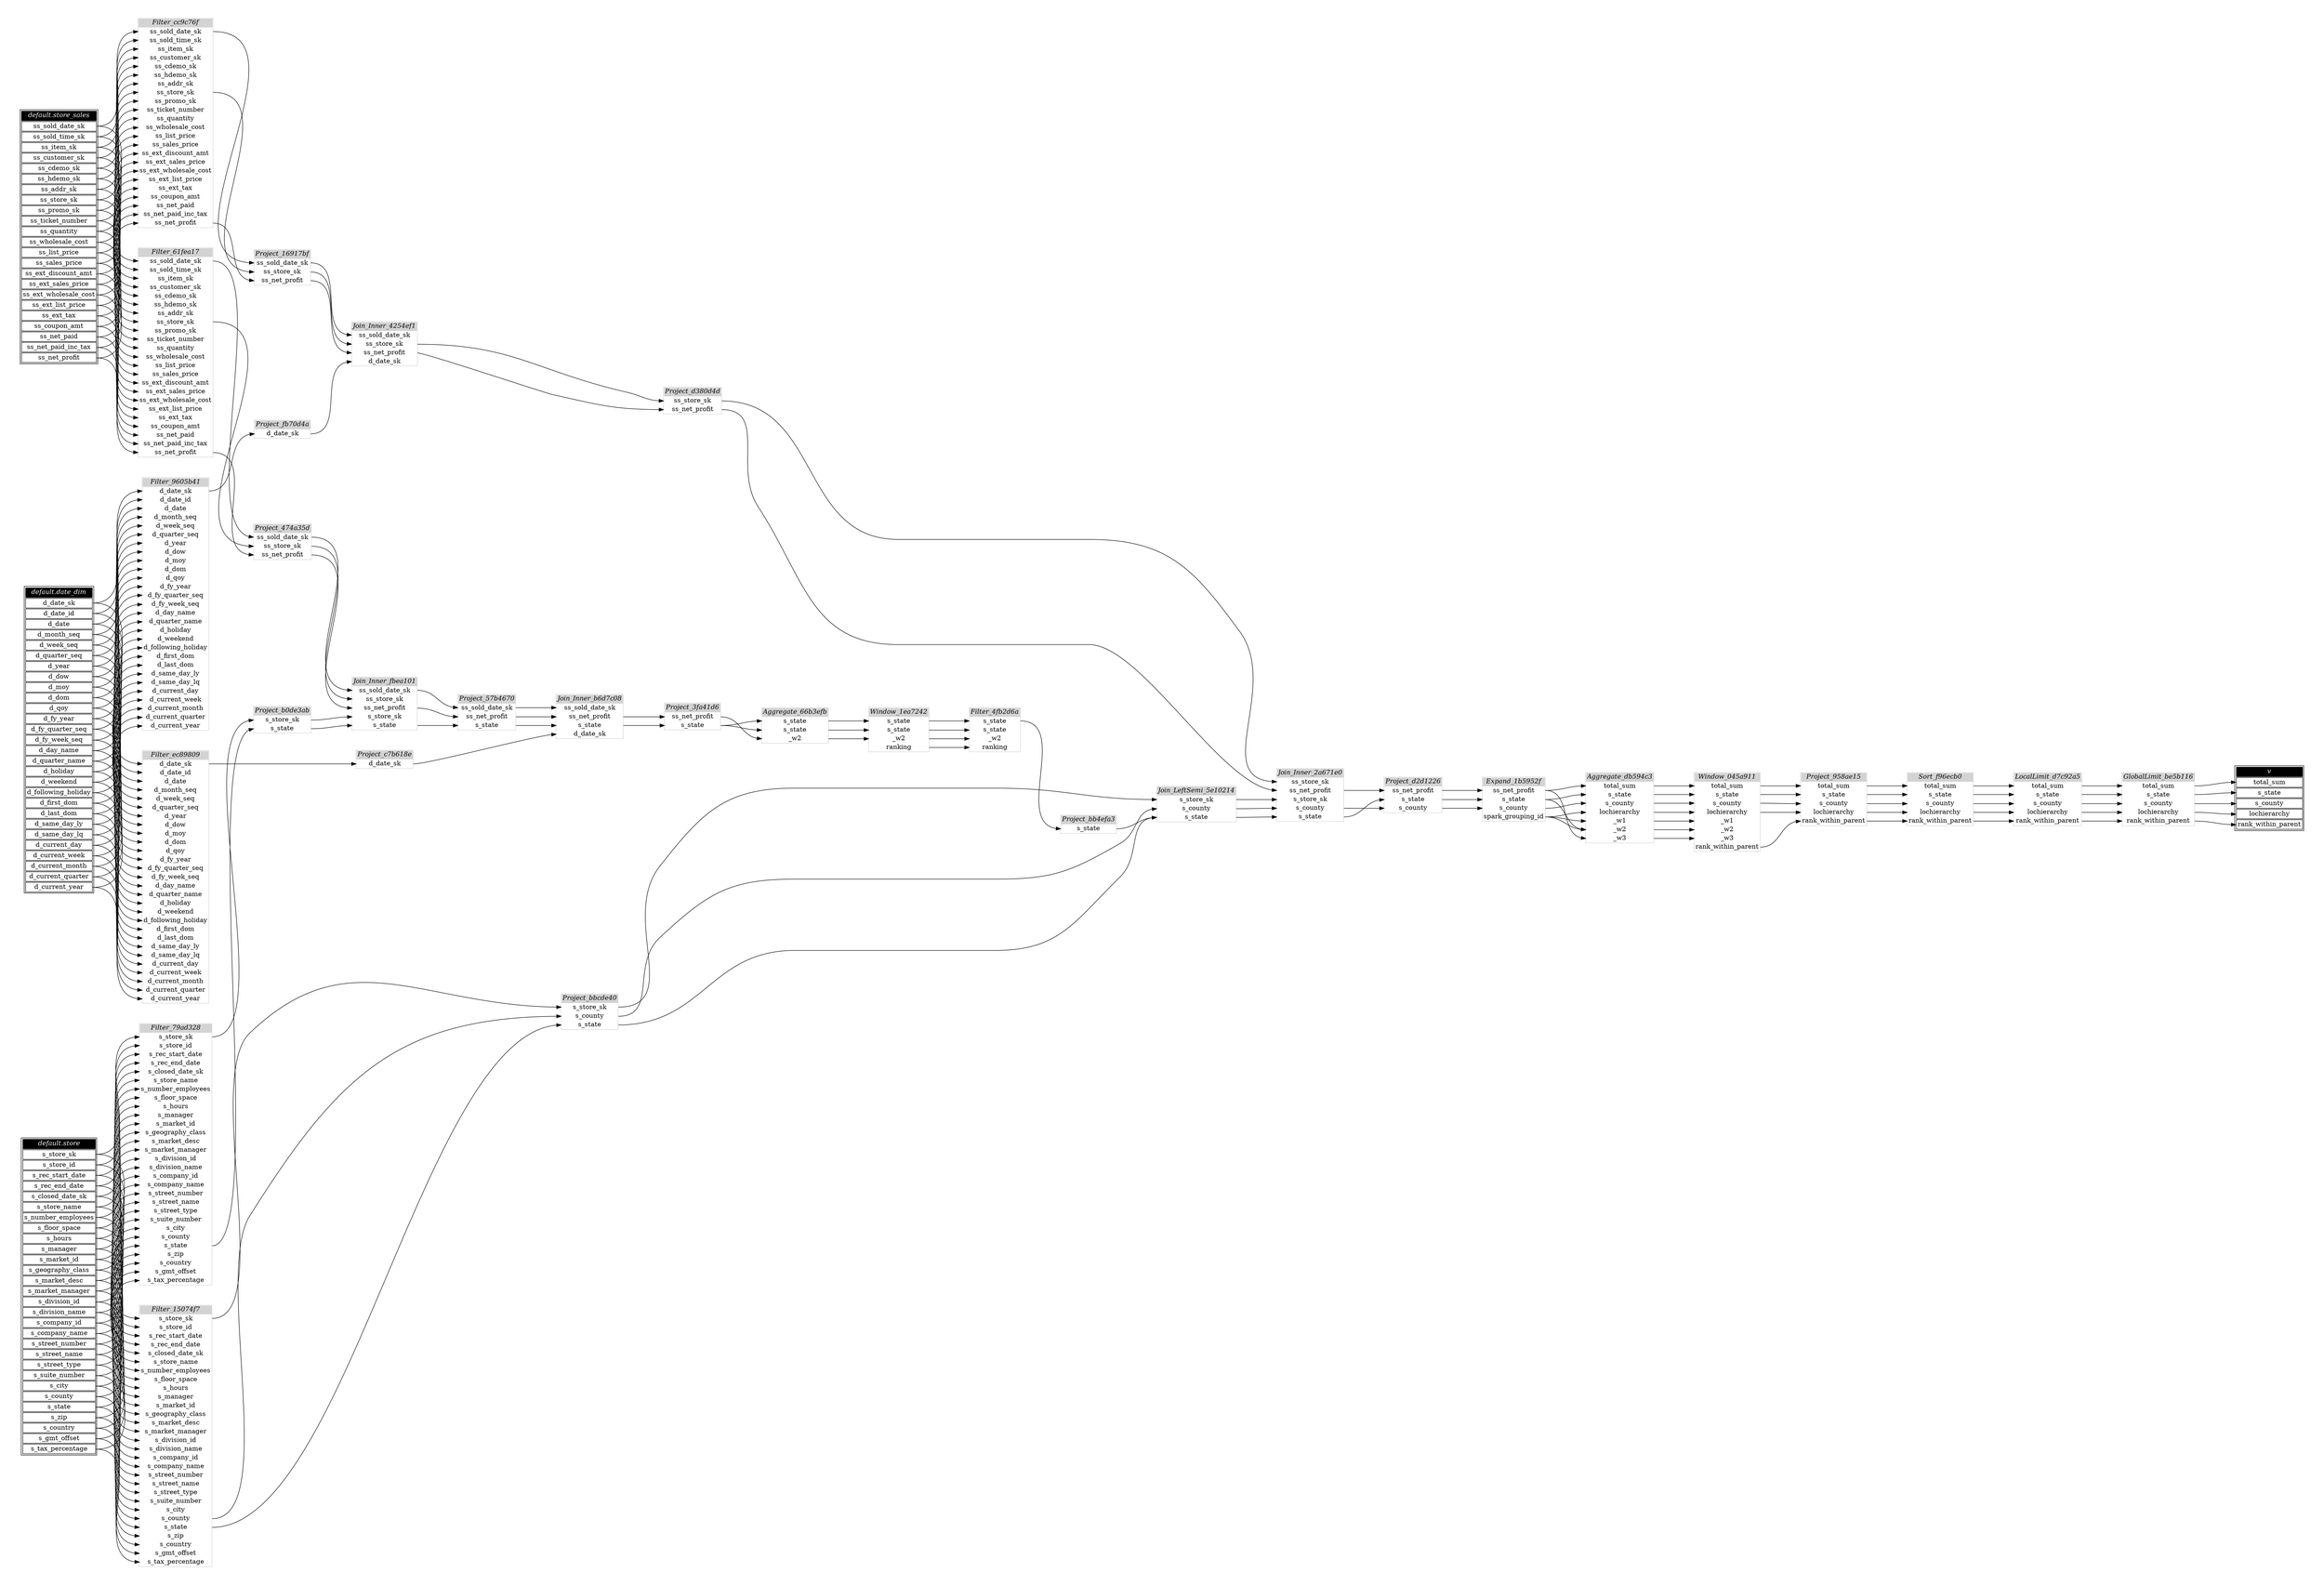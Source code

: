 // Automatically generated by TPCDSFlowTestSuite


digraph {
  graph [pad="0.5" nodesep="0.5" ranksep="1" fontname="Helvetica" rankdir=LR];
  node [shape=plaintext]

  
"Aggregate_66b3efb" [label=<
<table color="lightgray" border="1" cellborder="0" cellspacing="0">
  <tr><td bgcolor="lightgray" port="nodeName"><i>Aggregate_66b3efb</i></td></tr>
  <tr><td port="0">s_state</td></tr>
<tr><td port="1">s_state</td></tr>
<tr><td port="2">_w2</td></tr>
</table>>];
     

"Aggregate_db594c3" [label=<
<table color="lightgray" border="1" cellborder="0" cellspacing="0">
  <tr><td bgcolor="lightgray" port="nodeName"><i>Aggregate_db594c3</i></td></tr>
  <tr><td port="0">total_sum</td></tr>
<tr><td port="1">s_state</td></tr>
<tr><td port="2">s_county</td></tr>
<tr><td port="3">lochierarchy</td></tr>
<tr><td port="4">_w1</td></tr>
<tr><td port="5">_w2</td></tr>
<tr><td port="6">_w3</td></tr>
</table>>];
     

"Expand_1b5952f" [label=<
<table color="lightgray" border="1" cellborder="0" cellspacing="0">
  <tr><td bgcolor="lightgray" port="nodeName"><i>Expand_1b5952f</i></td></tr>
  <tr><td port="0">ss_net_profit</td></tr>
<tr><td port="1">s_state</td></tr>
<tr><td port="2">s_county</td></tr>
<tr><td port="3">spark_grouping_id</td></tr>
</table>>];
     

"Filter_15074f7" [label=<
<table color="lightgray" border="1" cellborder="0" cellspacing="0">
  <tr><td bgcolor="lightgray" port="nodeName"><i>Filter_15074f7</i></td></tr>
  <tr><td port="0">s_store_sk</td></tr>
<tr><td port="1">s_store_id</td></tr>
<tr><td port="2">s_rec_start_date</td></tr>
<tr><td port="3">s_rec_end_date</td></tr>
<tr><td port="4">s_closed_date_sk</td></tr>
<tr><td port="5">s_store_name</td></tr>
<tr><td port="6">s_number_employees</td></tr>
<tr><td port="7">s_floor_space</td></tr>
<tr><td port="8">s_hours</td></tr>
<tr><td port="9">s_manager</td></tr>
<tr><td port="10">s_market_id</td></tr>
<tr><td port="11">s_geography_class</td></tr>
<tr><td port="12">s_market_desc</td></tr>
<tr><td port="13">s_market_manager</td></tr>
<tr><td port="14">s_division_id</td></tr>
<tr><td port="15">s_division_name</td></tr>
<tr><td port="16">s_company_id</td></tr>
<tr><td port="17">s_company_name</td></tr>
<tr><td port="18">s_street_number</td></tr>
<tr><td port="19">s_street_name</td></tr>
<tr><td port="20">s_street_type</td></tr>
<tr><td port="21">s_suite_number</td></tr>
<tr><td port="22">s_city</td></tr>
<tr><td port="23">s_county</td></tr>
<tr><td port="24">s_state</td></tr>
<tr><td port="25">s_zip</td></tr>
<tr><td port="26">s_country</td></tr>
<tr><td port="27">s_gmt_offset</td></tr>
<tr><td port="28">s_tax_percentage</td></tr>
</table>>];
     

"Filter_4fb2d6a" [label=<
<table color="lightgray" border="1" cellborder="0" cellspacing="0">
  <tr><td bgcolor="lightgray" port="nodeName"><i>Filter_4fb2d6a</i></td></tr>
  <tr><td port="0">s_state</td></tr>
<tr><td port="1">s_state</td></tr>
<tr><td port="2">_w2</td></tr>
<tr><td port="3">ranking</td></tr>
</table>>];
     

"Filter_61fea17" [label=<
<table color="lightgray" border="1" cellborder="0" cellspacing="0">
  <tr><td bgcolor="lightgray" port="nodeName"><i>Filter_61fea17</i></td></tr>
  <tr><td port="0">ss_sold_date_sk</td></tr>
<tr><td port="1">ss_sold_time_sk</td></tr>
<tr><td port="2">ss_item_sk</td></tr>
<tr><td port="3">ss_customer_sk</td></tr>
<tr><td port="4">ss_cdemo_sk</td></tr>
<tr><td port="5">ss_hdemo_sk</td></tr>
<tr><td port="6">ss_addr_sk</td></tr>
<tr><td port="7">ss_store_sk</td></tr>
<tr><td port="8">ss_promo_sk</td></tr>
<tr><td port="9">ss_ticket_number</td></tr>
<tr><td port="10">ss_quantity</td></tr>
<tr><td port="11">ss_wholesale_cost</td></tr>
<tr><td port="12">ss_list_price</td></tr>
<tr><td port="13">ss_sales_price</td></tr>
<tr><td port="14">ss_ext_discount_amt</td></tr>
<tr><td port="15">ss_ext_sales_price</td></tr>
<tr><td port="16">ss_ext_wholesale_cost</td></tr>
<tr><td port="17">ss_ext_list_price</td></tr>
<tr><td port="18">ss_ext_tax</td></tr>
<tr><td port="19">ss_coupon_amt</td></tr>
<tr><td port="20">ss_net_paid</td></tr>
<tr><td port="21">ss_net_paid_inc_tax</td></tr>
<tr><td port="22">ss_net_profit</td></tr>
</table>>];
     

"Filter_79ad328" [label=<
<table color="lightgray" border="1" cellborder="0" cellspacing="0">
  <tr><td bgcolor="lightgray" port="nodeName"><i>Filter_79ad328</i></td></tr>
  <tr><td port="0">s_store_sk</td></tr>
<tr><td port="1">s_store_id</td></tr>
<tr><td port="2">s_rec_start_date</td></tr>
<tr><td port="3">s_rec_end_date</td></tr>
<tr><td port="4">s_closed_date_sk</td></tr>
<tr><td port="5">s_store_name</td></tr>
<tr><td port="6">s_number_employees</td></tr>
<tr><td port="7">s_floor_space</td></tr>
<tr><td port="8">s_hours</td></tr>
<tr><td port="9">s_manager</td></tr>
<tr><td port="10">s_market_id</td></tr>
<tr><td port="11">s_geography_class</td></tr>
<tr><td port="12">s_market_desc</td></tr>
<tr><td port="13">s_market_manager</td></tr>
<tr><td port="14">s_division_id</td></tr>
<tr><td port="15">s_division_name</td></tr>
<tr><td port="16">s_company_id</td></tr>
<tr><td port="17">s_company_name</td></tr>
<tr><td port="18">s_street_number</td></tr>
<tr><td port="19">s_street_name</td></tr>
<tr><td port="20">s_street_type</td></tr>
<tr><td port="21">s_suite_number</td></tr>
<tr><td port="22">s_city</td></tr>
<tr><td port="23">s_county</td></tr>
<tr><td port="24">s_state</td></tr>
<tr><td port="25">s_zip</td></tr>
<tr><td port="26">s_country</td></tr>
<tr><td port="27">s_gmt_offset</td></tr>
<tr><td port="28">s_tax_percentage</td></tr>
</table>>];
     

"Filter_9605b41" [label=<
<table color="lightgray" border="1" cellborder="0" cellspacing="0">
  <tr><td bgcolor="lightgray" port="nodeName"><i>Filter_9605b41</i></td></tr>
  <tr><td port="0">d_date_sk</td></tr>
<tr><td port="1">d_date_id</td></tr>
<tr><td port="2">d_date</td></tr>
<tr><td port="3">d_month_seq</td></tr>
<tr><td port="4">d_week_seq</td></tr>
<tr><td port="5">d_quarter_seq</td></tr>
<tr><td port="6">d_year</td></tr>
<tr><td port="7">d_dow</td></tr>
<tr><td port="8">d_moy</td></tr>
<tr><td port="9">d_dom</td></tr>
<tr><td port="10">d_qoy</td></tr>
<tr><td port="11">d_fy_year</td></tr>
<tr><td port="12">d_fy_quarter_seq</td></tr>
<tr><td port="13">d_fy_week_seq</td></tr>
<tr><td port="14">d_day_name</td></tr>
<tr><td port="15">d_quarter_name</td></tr>
<tr><td port="16">d_holiday</td></tr>
<tr><td port="17">d_weekend</td></tr>
<tr><td port="18">d_following_holiday</td></tr>
<tr><td port="19">d_first_dom</td></tr>
<tr><td port="20">d_last_dom</td></tr>
<tr><td port="21">d_same_day_ly</td></tr>
<tr><td port="22">d_same_day_lq</td></tr>
<tr><td port="23">d_current_day</td></tr>
<tr><td port="24">d_current_week</td></tr>
<tr><td port="25">d_current_month</td></tr>
<tr><td port="26">d_current_quarter</td></tr>
<tr><td port="27">d_current_year</td></tr>
</table>>];
     

"Filter_cc9c76f" [label=<
<table color="lightgray" border="1" cellborder="0" cellspacing="0">
  <tr><td bgcolor="lightgray" port="nodeName"><i>Filter_cc9c76f</i></td></tr>
  <tr><td port="0">ss_sold_date_sk</td></tr>
<tr><td port="1">ss_sold_time_sk</td></tr>
<tr><td port="2">ss_item_sk</td></tr>
<tr><td port="3">ss_customer_sk</td></tr>
<tr><td port="4">ss_cdemo_sk</td></tr>
<tr><td port="5">ss_hdemo_sk</td></tr>
<tr><td port="6">ss_addr_sk</td></tr>
<tr><td port="7">ss_store_sk</td></tr>
<tr><td port="8">ss_promo_sk</td></tr>
<tr><td port="9">ss_ticket_number</td></tr>
<tr><td port="10">ss_quantity</td></tr>
<tr><td port="11">ss_wholesale_cost</td></tr>
<tr><td port="12">ss_list_price</td></tr>
<tr><td port="13">ss_sales_price</td></tr>
<tr><td port="14">ss_ext_discount_amt</td></tr>
<tr><td port="15">ss_ext_sales_price</td></tr>
<tr><td port="16">ss_ext_wholesale_cost</td></tr>
<tr><td port="17">ss_ext_list_price</td></tr>
<tr><td port="18">ss_ext_tax</td></tr>
<tr><td port="19">ss_coupon_amt</td></tr>
<tr><td port="20">ss_net_paid</td></tr>
<tr><td port="21">ss_net_paid_inc_tax</td></tr>
<tr><td port="22">ss_net_profit</td></tr>
</table>>];
     

"Filter_ec89809" [label=<
<table color="lightgray" border="1" cellborder="0" cellspacing="0">
  <tr><td bgcolor="lightgray" port="nodeName"><i>Filter_ec89809</i></td></tr>
  <tr><td port="0">d_date_sk</td></tr>
<tr><td port="1">d_date_id</td></tr>
<tr><td port="2">d_date</td></tr>
<tr><td port="3">d_month_seq</td></tr>
<tr><td port="4">d_week_seq</td></tr>
<tr><td port="5">d_quarter_seq</td></tr>
<tr><td port="6">d_year</td></tr>
<tr><td port="7">d_dow</td></tr>
<tr><td port="8">d_moy</td></tr>
<tr><td port="9">d_dom</td></tr>
<tr><td port="10">d_qoy</td></tr>
<tr><td port="11">d_fy_year</td></tr>
<tr><td port="12">d_fy_quarter_seq</td></tr>
<tr><td port="13">d_fy_week_seq</td></tr>
<tr><td port="14">d_day_name</td></tr>
<tr><td port="15">d_quarter_name</td></tr>
<tr><td port="16">d_holiday</td></tr>
<tr><td port="17">d_weekend</td></tr>
<tr><td port="18">d_following_holiday</td></tr>
<tr><td port="19">d_first_dom</td></tr>
<tr><td port="20">d_last_dom</td></tr>
<tr><td port="21">d_same_day_ly</td></tr>
<tr><td port="22">d_same_day_lq</td></tr>
<tr><td port="23">d_current_day</td></tr>
<tr><td port="24">d_current_week</td></tr>
<tr><td port="25">d_current_month</td></tr>
<tr><td port="26">d_current_quarter</td></tr>
<tr><td port="27">d_current_year</td></tr>
</table>>];
     

"GlobalLimit_be5b116" [label=<
<table color="lightgray" border="1" cellborder="0" cellspacing="0">
  <tr><td bgcolor="lightgray" port="nodeName"><i>GlobalLimit_be5b116</i></td></tr>
  <tr><td port="0">total_sum</td></tr>
<tr><td port="1">s_state</td></tr>
<tr><td port="2">s_county</td></tr>
<tr><td port="3">lochierarchy</td></tr>
<tr><td port="4">rank_within_parent</td></tr>
</table>>];
     

"Join_Inner_2a671e0" [label=<
<table color="lightgray" border="1" cellborder="0" cellspacing="0">
  <tr><td bgcolor="lightgray" port="nodeName"><i>Join_Inner_2a671e0</i></td></tr>
  <tr><td port="0">ss_store_sk</td></tr>
<tr><td port="1">ss_net_profit</td></tr>
<tr><td port="2">s_store_sk</td></tr>
<tr><td port="3">s_county</td></tr>
<tr><td port="4">s_state</td></tr>
</table>>];
     

"Join_Inner_4254ef1" [label=<
<table color="lightgray" border="1" cellborder="0" cellspacing="0">
  <tr><td bgcolor="lightgray" port="nodeName"><i>Join_Inner_4254ef1</i></td></tr>
  <tr><td port="0">ss_sold_date_sk</td></tr>
<tr><td port="1">ss_store_sk</td></tr>
<tr><td port="2">ss_net_profit</td></tr>
<tr><td port="3">d_date_sk</td></tr>
</table>>];
     

"Join_Inner_b6d7c08" [label=<
<table color="lightgray" border="1" cellborder="0" cellspacing="0">
  <tr><td bgcolor="lightgray" port="nodeName"><i>Join_Inner_b6d7c08</i></td></tr>
  <tr><td port="0">ss_sold_date_sk</td></tr>
<tr><td port="1">ss_net_profit</td></tr>
<tr><td port="2">s_state</td></tr>
<tr><td port="3">d_date_sk</td></tr>
</table>>];
     

"Join_Inner_fbea101" [label=<
<table color="lightgray" border="1" cellborder="0" cellspacing="0">
  <tr><td bgcolor="lightgray" port="nodeName"><i>Join_Inner_fbea101</i></td></tr>
  <tr><td port="0">ss_sold_date_sk</td></tr>
<tr><td port="1">ss_store_sk</td></tr>
<tr><td port="2">ss_net_profit</td></tr>
<tr><td port="3">s_store_sk</td></tr>
<tr><td port="4">s_state</td></tr>
</table>>];
     

"Join_LeftSemi_5e10214" [label=<
<table color="lightgray" border="1" cellborder="0" cellspacing="0">
  <tr><td bgcolor="lightgray" port="nodeName"><i>Join_LeftSemi_5e10214</i></td></tr>
  <tr><td port="0">s_store_sk</td></tr>
<tr><td port="1">s_county</td></tr>
<tr><td port="2">s_state</td></tr>
</table>>];
     

"LocalLimit_d7c92a5" [label=<
<table color="lightgray" border="1" cellborder="0" cellspacing="0">
  <tr><td bgcolor="lightgray" port="nodeName"><i>LocalLimit_d7c92a5</i></td></tr>
  <tr><td port="0">total_sum</td></tr>
<tr><td port="1">s_state</td></tr>
<tr><td port="2">s_county</td></tr>
<tr><td port="3">lochierarchy</td></tr>
<tr><td port="4">rank_within_parent</td></tr>
</table>>];
     

"Project_16917bf" [label=<
<table color="lightgray" border="1" cellborder="0" cellspacing="0">
  <tr><td bgcolor="lightgray" port="nodeName"><i>Project_16917bf</i></td></tr>
  <tr><td port="0">ss_sold_date_sk</td></tr>
<tr><td port="1">ss_store_sk</td></tr>
<tr><td port="2">ss_net_profit</td></tr>
</table>>];
     

"Project_3fa41d6" [label=<
<table color="lightgray" border="1" cellborder="0" cellspacing="0">
  <tr><td bgcolor="lightgray" port="nodeName"><i>Project_3fa41d6</i></td></tr>
  <tr><td port="0">ss_net_profit</td></tr>
<tr><td port="1">s_state</td></tr>
</table>>];
     

"Project_474a35d" [label=<
<table color="lightgray" border="1" cellborder="0" cellspacing="0">
  <tr><td bgcolor="lightgray" port="nodeName"><i>Project_474a35d</i></td></tr>
  <tr><td port="0">ss_sold_date_sk</td></tr>
<tr><td port="1">ss_store_sk</td></tr>
<tr><td port="2">ss_net_profit</td></tr>
</table>>];
     

"Project_57b4670" [label=<
<table color="lightgray" border="1" cellborder="0" cellspacing="0">
  <tr><td bgcolor="lightgray" port="nodeName"><i>Project_57b4670</i></td></tr>
  <tr><td port="0">ss_sold_date_sk</td></tr>
<tr><td port="1">ss_net_profit</td></tr>
<tr><td port="2">s_state</td></tr>
</table>>];
     

"Project_958ae15" [label=<
<table color="lightgray" border="1" cellborder="0" cellspacing="0">
  <tr><td bgcolor="lightgray" port="nodeName"><i>Project_958ae15</i></td></tr>
  <tr><td port="0">total_sum</td></tr>
<tr><td port="1">s_state</td></tr>
<tr><td port="2">s_county</td></tr>
<tr><td port="3">lochierarchy</td></tr>
<tr><td port="4">rank_within_parent</td></tr>
</table>>];
     

"Project_b0de3ab" [label=<
<table color="lightgray" border="1" cellborder="0" cellspacing="0">
  <tr><td bgcolor="lightgray" port="nodeName"><i>Project_b0de3ab</i></td></tr>
  <tr><td port="0">s_store_sk</td></tr>
<tr><td port="1">s_state</td></tr>
</table>>];
     

"Project_bb4efa3" [label=<
<table color="lightgray" border="1" cellborder="0" cellspacing="0">
  <tr><td bgcolor="lightgray" port="nodeName"><i>Project_bb4efa3</i></td></tr>
  <tr><td port="0">s_state</td></tr>
</table>>];
     

"Project_bbcde40" [label=<
<table color="lightgray" border="1" cellborder="0" cellspacing="0">
  <tr><td bgcolor="lightgray" port="nodeName"><i>Project_bbcde40</i></td></tr>
  <tr><td port="0">s_store_sk</td></tr>
<tr><td port="1">s_county</td></tr>
<tr><td port="2">s_state</td></tr>
</table>>];
     

"Project_c7b618e" [label=<
<table color="lightgray" border="1" cellborder="0" cellspacing="0">
  <tr><td bgcolor="lightgray" port="nodeName"><i>Project_c7b618e</i></td></tr>
  <tr><td port="0">d_date_sk</td></tr>
</table>>];
     

"Project_d2d1226" [label=<
<table color="lightgray" border="1" cellborder="0" cellspacing="0">
  <tr><td bgcolor="lightgray" port="nodeName"><i>Project_d2d1226</i></td></tr>
  <tr><td port="0">ss_net_profit</td></tr>
<tr><td port="1">s_state</td></tr>
<tr><td port="2">s_county</td></tr>
</table>>];
     

"Project_d380d4d" [label=<
<table color="lightgray" border="1" cellborder="0" cellspacing="0">
  <tr><td bgcolor="lightgray" port="nodeName"><i>Project_d380d4d</i></td></tr>
  <tr><td port="0">ss_store_sk</td></tr>
<tr><td port="1">ss_net_profit</td></tr>
</table>>];
     

"Project_fb70d4a" [label=<
<table color="lightgray" border="1" cellborder="0" cellspacing="0">
  <tr><td bgcolor="lightgray" port="nodeName"><i>Project_fb70d4a</i></td></tr>
  <tr><td port="0">d_date_sk</td></tr>
</table>>];
     

"Sort_f96ecb0" [label=<
<table color="lightgray" border="1" cellborder="0" cellspacing="0">
  <tr><td bgcolor="lightgray" port="nodeName"><i>Sort_f96ecb0</i></td></tr>
  <tr><td port="0">total_sum</td></tr>
<tr><td port="1">s_state</td></tr>
<tr><td port="2">s_county</td></tr>
<tr><td port="3">lochierarchy</td></tr>
<tr><td port="4">rank_within_parent</td></tr>
</table>>];
     

"Window_045a911" [label=<
<table color="lightgray" border="1" cellborder="0" cellspacing="0">
  <tr><td bgcolor="lightgray" port="nodeName"><i>Window_045a911</i></td></tr>
  <tr><td port="0">total_sum</td></tr>
<tr><td port="1">s_state</td></tr>
<tr><td port="2">s_county</td></tr>
<tr><td port="3">lochierarchy</td></tr>
<tr><td port="4">_w1</td></tr>
<tr><td port="5">_w2</td></tr>
<tr><td port="6">_w3</td></tr>
<tr><td port="7">rank_within_parent</td></tr>
</table>>];
     

"Window_1ea7242" [label=<
<table color="lightgray" border="1" cellborder="0" cellspacing="0">
  <tr><td bgcolor="lightgray" port="nodeName"><i>Window_1ea7242</i></td></tr>
  <tr><td port="0">s_state</td></tr>
<tr><td port="1">s_state</td></tr>
<tr><td port="2">_w2</td></tr>
<tr><td port="3">ranking</td></tr>
</table>>];
     

"default.date_dim" [color="black" label=<
<table>
  <tr><td bgcolor="black" port="nodeName"><i><font color="white">default.date_dim</font></i></td></tr>
  <tr><td port="0">d_date_sk</td></tr>
<tr><td port="1">d_date_id</td></tr>
<tr><td port="2">d_date</td></tr>
<tr><td port="3">d_month_seq</td></tr>
<tr><td port="4">d_week_seq</td></tr>
<tr><td port="5">d_quarter_seq</td></tr>
<tr><td port="6">d_year</td></tr>
<tr><td port="7">d_dow</td></tr>
<tr><td port="8">d_moy</td></tr>
<tr><td port="9">d_dom</td></tr>
<tr><td port="10">d_qoy</td></tr>
<tr><td port="11">d_fy_year</td></tr>
<tr><td port="12">d_fy_quarter_seq</td></tr>
<tr><td port="13">d_fy_week_seq</td></tr>
<tr><td port="14">d_day_name</td></tr>
<tr><td port="15">d_quarter_name</td></tr>
<tr><td port="16">d_holiday</td></tr>
<tr><td port="17">d_weekend</td></tr>
<tr><td port="18">d_following_holiday</td></tr>
<tr><td port="19">d_first_dom</td></tr>
<tr><td port="20">d_last_dom</td></tr>
<tr><td port="21">d_same_day_ly</td></tr>
<tr><td port="22">d_same_day_lq</td></tr>
<tr><td port="23">d_current_day</td></tr>
<tr><td port="24">d_current_week</td></tr>
<tr><td port="25">d_current_month</td></tr>
<tr><td port="26">d_current_quarter</td></tr>
<tr><td port="27">d_current_year</td></tr>
</table>>];
     

"default.store" [color="black" label=<
<table>
  <tr><td bgcolor="black" port="nodeName"><i><font color="white">default.store</font></i></td></tr>
  <tr><td port="0">s_store_sk</td></tr>
<tr><td port="1">s_store_id</td></tr>
<tr><td port="2">s_rec_start_date</td></tr>
<tr><td port="3">s_rec_end_date</td></tr>
<tr><td port="4">s_closed_date_sk</td></tr>
<tr><td port="5">s_store_name</td></tr>
<tr><td port="6">s_number_employees</td></tr>
<tr><td port="7">s_floor_space</td></tr>
<tr><td port="8">s_hours</td></tr>
<tr><td port="9">s_manager</td></tr>
<tr><td port="10">s_market_id</td></tr>
<tr><td port="11">s_geography_class</td></tr>
<tr><td port="12">s_market_desc</td></tr>
<tr><td port="13">s_market_manager</td></tr>
<tr><td port="14">s_division_id</td></tr>
<tr><td port="15">s_division_name</td></tr>
<tr><td port="16">s_company_id</td></tr>
<tr><td port="17">s_company_name</td></tr>
<tr><td port="18">s_street_number</td></tr>
<tr><td port="19">s_street_name</td></tr>
<tr><td port="20">s_street_type</td></tr>
<tr><td port="21">s_suite_number</td></tr>
<tr><td port="22">s_city</td></tr>
<tr><td port="23">s_county</td></tr>
<tr><td port="24">s_state</td></tr>
<tr><td port="25">s_zip</td></tr>
<tr><td port="26">s_country</td></tr>
<tr><td port="27">s_gmt_offset</td></tr>
<tr><td port="28">s_tax_percentage</td></tr>
</table>>];
     

"default.store_sales" [color="black" label=<
<table>
  <tr><td bgcolor="black" port="nodeName"><i><font color="white">default.store_sales</font></i></td></tr>
  <tr><td port="0">ss_sold_date_sk</td></tr>
<tr><td port="1">ss_sold_time_sk</td></tr>
<tr><td port="2">ss_item_sk</td></tr>
<tr><td port="3">ss_customer_sk</td></tr>
<tr><td port="4">ss_cdemo_sk</td></tr>
<tr><td port="5">ss_hdemo_sk</td></tr>
<tr><td port="6">ss_addr_sk</td></tr>
<tr><td port="7">ss_store_sk</td></tr>
<tr><td port="8">ss_promo_sk</td></tr>
<tr><td port="9">ss_ticket_number</td></tr>
<tr><td port="10">ss_quantity</td></tr>
<tr><td port="11">ss_wholesale_cost</td></tr>
<tr><td port="12">ss_list_price</td></tr>
<tr><td port="13">ss_sales_price</td></tr>
<tr><td port="14">ss_ext_discount_amt</td></tr>
<tr><td port="15">ss_ext_sales_price</td></tr>
<tr><td port="16">ss_ext_wholesale_cost</td></tr>
<tr><td port="17">ss_ext_list_price</td></tr>
<tr><td port="18">ss_ext_tax</td></tr>
<tr><td port="19">ss_coupon_amt</td></tr>
<tr><td port="20">ss_net_paid</td></tr>
<tr><td port="21">ss_net_paid_inc_tax</td></tr>
<tr><td port="22">ss_net_profit</td></tr>
</table>>];
     

"v" [color="black" label=<
<table>
  <tr><td bgcolor="black" port="nodeName"><i><font color="white">v</font></i></td></tr>
  <tr><td port="0">total_sum</td></tr>
<tr><td port="1">s_state</td></tr>
<tr><td port="2">s_county</td></tr>
<tr><td port="3">lochierarchy</td></tr>
<tr><td port="4">rank_within_parent</td></tr>
</table>>];
     
  "Aggregate_66b3efb":0 -> "Window_1ea7242":0;
"Aggregate_66b3efb":1 -> "Window_1ea7242":1;
"Aggregate_66b3efb":2 -> "Window_1ea7242":2;
"Aggregate_db594c3":0 -> "Window_045a911":0;
"Aggregate_db594c3":1 -> "Window_045a911":1;
"Aggregate_db594c3":2 -> "Window_045a911":2;
"Aggregate_db594c3":3 -> "Window_045a911":3;
"Aggregate_db594c3":4 -> "Window_045a911":4;
"Aggregate_db594c3":5 -> "Window_045a911":5;
"Aggregate_db594c3":6 -> "Window_045a911":6;
"Expand_1b5952f":0 -> "Aggregate_db594c3":0;
"Expand_1b5952f":0 -> "Aggregate_db594c3":6;
"Expand_1b5952f":1 -> "Aggregate_db594c3":1;
"Expand_1b5952f":1 -> "Aggregate_db594c3":5;
"Expand_1b5952f":2 -> "Aggregate_db594c3":2;
"Expand_1b5952f":3 -> "Aggregate_db594c3":3;
"Expand_1b5952f":3 -> "Aggregate_db594c3":4;
"Expand_1b5952f":3 -> "Aggregate_db594c3":5;
"Filter_15074f7":0 -> "Project_bbcde40":0;
"Filter_15074f7":23 -> "Project_bbcde40":1;
"Filter_15074f7":24 -> "Project_bbcde40":2;
"Filter_4fb2d6a":0 -> "Project_bb4efa3":0;
"Filter_61fea17":0 -> "Project_474a35d":0;
"Filter_61fea17":22 -> "Project_474a35d":2;
"Filter_61fea17":7 -> "Project_474a35d":1;
"Filter_79ad328":0 -> "Project_b0de3ab":0;
"Filter_79ad328":24 -> "Project_b0de3ab":1;
"Filter_9605b41":0 -> "Project_fb70d4a":0;
"Filter_cc9c76f":0 -> "Project_16917bf":0;
"Filter_cc9c76f":22 -> "Project_16917bf":2;
"Filter_cc9c76f":7 -> "Project_16917bf":1;
"Filter_ec89809":0 -> "Project_c7b618e":0;
"GlobalLimit_be5b116":0 -> "v":0;
"GlobalLimit_be5b116":1 -> "v":1;
"GlobalLimit_be5b116":2 -> "v":2;
"GlobalLimit_be5b116":3 -> "v":3;
"GlobalLimit_be5b116":4 -> "v":4;
"Join_Inner_2a671e0":1 -> "Project_d2d1226":0;
"Join_Inner_2a671e0":3 -> "Project_d2d1226":2;
"Join_Inner_2a671e0":4 -> "Project_d2d1226":1;
"Join_Inner_4254ef1":1 -> "Project_d380d4d":0;
"Join_Inner_4254ef1":2 -> "Project_d380d4d":1;
"Join_Inner_b6d7c08":1 -> "Project_3fa41d6":0;
"Join_Inner_b6d7c08":2 -> "Project_3fa41d6":1;
"Join_Inner_fbea101":0 -> "Project_57b4670":0;
"Join_Inner_fbea101":2 -> "Project_57b4670":1;
"Join_Inner_fbea101":4 -> "Project_57b4670":2;
"Join_LeftSemi_5e10214":0 -> "Join_Inner_2a671e0":2;
"Join_LeftSemi_5e10214":1 -> "Join_Inner_2a671e0":3;
"Join_LeftSemi_5e10214":2 -> "Join_Inner_2a671e0":4;
"LocalLimit_d7c92a5":0 -> "GlobalLimit_be5b116":0;
"LocalLimit_d7c92a5":1 -> "GlobalLimit_be5b116":1;
"LocalLimit_d7c92a5":2 -> "GlobalLimit_be5b116":2;
"LocalLimit_d7c92a5":3 -> "GlobalLimit_be5b116":3;
"LocalLimit_d7c92a5":4 -> "GlobalLimit_be5b116":4;
"Project_16917bf":0 -> "Join_Inner_4254ef1":0;
"Project_16917bf":1 -> "Join_Inner_4254ef1":1;
"Project_16917bf":2 -> "Join_Inner_4254ef1":2;
"Project_3fa41d6":0 -> "Aggregate_66b3efb":2;
"Project_3fa41d6":1 -> "Aggregate_66b3efb":0;
"Project_3fa41d6":1 -> "Aggregate_66b3efb":1;
"Project_474a35d":0 -> "Join_Inner_fbea101":0;
"Project_474a35d":1 -> "Join_Inner_fbea101":1;
"Project_474a35d":2 -> "Join_Inner_fbea101":2;
"Project_57b4670":0 -> "Join_Inner_b6d7c08":0;
"Project_57b4670":1 -> "Join_Inner_b6d7c08":1;
"Project_57b4670":2 -> "Join_Inner_b6d7c08":2;
"Project_958ae15":0 -> "Sort_f96ecb0":0;
"Project_958ae15":1 -> "Sort_f96ecb0":1;
"Project_958ae15":2 -> "Sort_f96ecb0":2;
"Project_958ae15":3 -> "Sort_f96ecb0":3;
"Project_958ae15":4 -> "Sort_f96ecb0":4;
"Project_b0de3ab":0 -> "Join_Inner_fbea101":3;
"Project_b0de3ab":1 -> "Join_Inner_fbea101":4;
"Project_bb4efa3":0 -> "Join_LeftSemi_5e10214":2;
"Project_bbcde40":0 -> "Join_LeftSemi_5e10214":0;
"Project_bbcde40":1 -> "Join_LeftSemi_5e10214":1;
"Project_bbcde40":2 -> "Join_LeftSemi_5e10214":2;
"Project_c7b618e":0 -> "Join_Inner_b6d7c08":3;
"Project_d2d1226":0 -> "Expand_1b5952f":0;
"Project_d2d1226":1 -> "Expand_1b5952f":1;
"Project_d2d1226":2 -> "Expand_1b5952f":2;
"Project_d380d4d":0 -> "Join_Inner_2a671e0":0;
"Project_d380d4d":1 -> "Join_Inner_2a671e0":1;
"Project_fb70d4a":0 -> "Join_Inner_4254ef1":3;
"Sort_f96ecb0":0 -> "LocalLimit_d7c92a5":0;
"Sort_f96ecb0":1 -> "LocalLimit_d7c92a5":1;
"Sort_f96ecb0":2 -> "LocalLimit_d7c92a5":2;
"Sort_f96ecb0":3 -> "LocalLimit_d7c92a5":3;
"Sort_f96ecb0":4 -> "LocalLimit_d7c92a5":4;
"Window_045a911":0 -> "Project_958ae15":0;
"Window_045a911":1 -> "Project_958ae15":1;
"Window_045a911":2 -> "Project_958ae15":2;
"Window_045a911":3 -> "Project_958ae15":3;
"Window_045a911":7 -> "Project_958ae15":4;
"Window_1ea7242":0 -> "Filter_4fb2d6a":0;
"Window_1ea7242":1 -> "Filter_4fb2d6a":1;
"Window_1ea7242":2 -> "Filter_4fb2d6a":2;
"Window_1ea7242":3 -> "Filter_4fb2d6a":3;
"default.date_dim":0 -> "Filter_9605b41":0;
"default.date_dim":0 -> "Filter_ec89809":0;
"default.date_dim":1 -> "Filter_9605b41":1;
"default.date_dim":1 -> "Filter_ec89809":1;
"default.date_dim":10 -> "Filter_9605b41":10;
"default.date_dim":10 -> "Filter_ec89809":10;
"default.date_dim":11 -> "Filter_9605b41":11;
"default.date_dim":11 -> "Filter_ec89809":11;
"default.date_dim":12 -> "Filter_9605b41":12;
"default.date_dim":12 -> "Filter_ec89809":12;
"default.date_dim":13 -> "Filter_9605b41":13;
"default.date_dim":13 -> "Filter_ec89809":13;
"default.date_dim":14 -> "Filter_9605b41":14;
"default.date_dim":14 -> "Filter_ec89809":14;
"default.date_dim":15 -> "Filter_9605b41":15;
"default.date_dim":15 -> "Filter_ec89809":15;
"default.date_dim":16 -> "Filter_9605b41":16;
"default.date_dim":16 -> "Filter_ec89809":16;
"default.date_dim":17 -> "Filter_9605b41":17;
"default.date_dim":17 -> "Filter_ec89809":17;
"default.date_dim":18 -> "Filter_9605b41":18;
"default.date_dim":18 -> "Filter_ec89809":18;
"default.date_dim":19 -> "Filter_9605b41":19;
"default.date_dim":19 -> "Filter_ec89809":19;
"default.date_dim":2 -> "Filter_9605b41":2;
"default.date_dim":2 -> "Filter_ec89809":2;
"default.date_dim":20 -> "Filter_9605b41":20;
"default.date_dim":20 -> "Filter_ec89809":20;
"default.date_dim":21 -> "Filter_9605b41":21;
"default.date_dim":21 -> "Filter_ec89809":21;
"default.date_dim":22 -> "Filter_9605b41":22;
"default.date_dim":22 -> "Filter_ec89809":22;
"default.date_dim":23 -> "Filter_9605b41":23;
"default.date_dim":23 -> "Filter_ec89809":23;
"default.date_dim":24 -> "Filter_9605b41":24;
"default.date_dim":24 -> "Filter_ec89809":24;
"default.date_dim":25 -> "Filter_9605b41":25;
"default.date_dim":25 -> "Filter_ec89809":25;
"default.date_dim":26 -> "Filter_9605b41":26;
"default.date_dim":26 -> "Filter_ec89809":26;
"default.date_dim":27 -> "Filter_9605b41":27;
"default.date_dim":27 -> "Filter_ec89809":27;
"default.date_dim":3 -> "Filter_9605b41":3;
"default.date_dim":3 -> "Filter_ec89809":3;
"default.date_dim":4 -> "Filter_9605b41":4;
"default.date_dim":4 -> "Filter_ec89809":4;
"default.date_dim":5 -> "Filter_9605b41":5;
"default.date_dim":5 -> "Filter_ec89809":5;
"default.date_dim":6 -> "Filter_9605b41":6;
"default.date_dim":6 -> "Filter_ec89809":6;
"default.date_dim":7 -> "Filter_9605b41":7;
"default.date_dim":7 -> "Filter_ec89809":7;
"default.date_dim":8 -> "Filter_9605b41":8;
"default.date_dim":8 -> "Filter_ec89809":8;
"default.date_dim":9 -> "Filter_9605b41":9;
"default.date_dim":9 -> "Filter_ec89809":9;
"default.store":0 -> "Filter_15074f7":0;
"default.store":0 -> "Filter_79ad328":0;
"default.store":1 -> "Filter_15074f7":1;
"default.store":1 -> "Filter_79ad328":1;
"default.store":10 -> "Filter_15074f7":10;
"default.store":10 -> "Filter_79ad328":10;
"default.store":11 -> "Filter_15074f7":11;
"default.store":11 -> "Filter_79ad328":11;
"default.store":12 -> "Filter_15074f7":12;
"default.store":12 -> "Filter_79ad328":12;
"default.store":13 -> "Filter_15074f7":13;
"default.store":13 -> "Filter_79ad328":13;
"default.store":14 -> "Filter_15074f7":14;
"default.store":14 -> "Filter_79ad328":14;
"default.store":15 -> "Filter_15074f7":15;
"default.store":15 -> "Filter_79ad328":15;
"default.store":16 -> "Filter_15074f7":16;
"default.store":16 -> "Filter_79ad328":16;
"default.store":17 -> "Filter_15074f7":17;
"default.store":17 -> "Filter_79ad328":17;
"default.store":18 -> "Filter_15074f7":18;
"default.store":18 -> "Filter_79ad328":18;
"default.store":19 -> "Filter_15074f7":19;
"default.store":19 -> "Filter_79ad328":19;
"default.store":2 -> "Filter_15074f7":2;
"default.store":2 -> "Filter_79ad328":2;
"default.store":20 -> "Filter_15074f7":20;
"default.store":20 -> "Filter_79ad328":20;
"default.store":21 -> "Filter_15074f7":21;
"default.store":21 -> "Filter_79ad328":21;
"default.store":22 -> "Filter_15074f7":22;
"default.store":22 -> "Filter_79ad328":22;
"default.store":23 -> "Filter_15074f7":23;
"default.store":23 -> "Filter_79ad328":23;
"default.store":24 -> "Filter_15074f7":24;
"default.store":24 -> "Filter_79ad328":24;
"default.store":25 -> "Filter_15074f7":25;
"default.store":25 -> "Filter_79ad328":25;
"default.store":26 -> "Filter_15074f7":26;
"default.store":26 -> "Filter_79ad328":26;
"default.store":27 -> "Filter_15074f7":27;
"default.store":27 -> "Filter_79ad328":27;
"default.store":28 -> "Filter_15074f7":28;
"default.store":28 -> "Filter_79ad328":28;
"default.store":3 -> "Filter_15074f7":3;
"default.store":3 -> "Filter_79ad328":3;
"default.store":4 -> "Filter_15074f7":4;
"default.store":4 -> "Filter_79ad328":4;
"default.store":5 -> "Filter_15074f7":5;
"default.store":5 -> "Filter_79ad328":5;
"default.store":6 -> "Filter_15074f7":6;
"default.store":6 -> "Filter_79ad328":6;
"default.store":7 -> "Filter_15074f7":7;
"default.store":7 -> "Filter_79ad328":7;
"default.store":8 -> "Filter_15074f7":8;
"default.store":8 -> "Filter_79ad328":8;
"default.store":9 -> "Filter_15074f7":9;
"default.store":9 -> "Filter_79ad328":9;
"default.store_sales":0 -> "Filter_61fea17":0;
"default.store_sales":0 -> "Filter_cc9c76f":0;
"default.store_sales":1 -> "Filter_61fea17":1;
"default.store_sales":1 -> "Filter_cc9c76f":1;
"default.store_sales":10 -> "Filter_61fea17":10;
"default.store_sales":10 -> "Filter_cc9c76f":10;
"default.store_sales":11 -> "Filter_61fea17":11;
"default.store_sales":11 -> "Filter_cc9c76f":11;
"default.store_sales":12 -> "Filter_61fea17":12;
"default.store_sales":12 -> "Filter_cc9c76f":12;
"default.store_sales":13 -> "Filter_61fea17":13;
"default.store_sales":13 -> "Filter_cc9c76f":13;
"default.store_sales":14 -> "Filter_61fea17":14;
"default.store_sales":14 -> "Filter_cc9c76f":14;
"default.store_sales":15 -> "Filter_61fea17":15;
"default.store_sales":15 -> "Filter_cc9c76f":15;
"default.store_sales":16 -> "Filter_61fea17":16;
"default.store_sales":16 -> "Filter_cc9c76f":16;
"default.store_sales":17 -> "Filter_61fea17":17;
"default.store_sales":17 -> "Filter_cc9c76f":17;
"default.store_sales":18 -> "Filter_61fea17":18;
"default.store_sales":18 -> "Filter_cc9c76f":18;
"default.store_sales":19 -> "Filter_61fea17":19;
"default.store_sales":19 -> "Filter_cc9c76f":19;
"default.store_sales":2 -> "Filter_61fea17":2;
"default.store_sales":2 -> "Filter_cc9c76f":2;
"default.store_sales":20 -> "Filter_61fea17":20;
"default.store_sales":20 -> "Filter_cc9c76f":20;
"default.store_sales":21 -> "Filter_61fea17":21;
"default.store_sales":21 -> "Filter_cc9c76f":21;
"default.store_sales":22 -> "Filter_61fea17":22;
"default.store_sales":22 -> "Filter_cc9c76f":22;
"default.store_sales":3 -> "Filter_61fea17":3;
"default.store_sales":3 -> "Filter_cc9c76f":3;
"default.store_sales":4 -> "Filter_61fea17":4;
"default.store_sales":4 -> "Filter_cc9c76f":4;
"default.store_sales":5 -> "Filter_61fea17":5;
"default.store_sales":5 -> "Filter_cc9c76f":5;
"default.store_sales":6 -> "Filter_61fea17":6;
"default.store_sales":6 -> "Filter_cc9c76f":6;
"default.store_sales":7 -> "Filter_61fea17":7;
"default.store_sales":7 -> "Filter_cc9c76f":7;
"default.store_sales":8 -> "Filter_61fea17":8;
"default.store_sales":8 -> "Filter_cc9c76f":8;
"default.store_sales":9 -> "Filter_61fea17":9;
"default.store_sales":9 -> "Filter_cc9c76f":9;
}
       